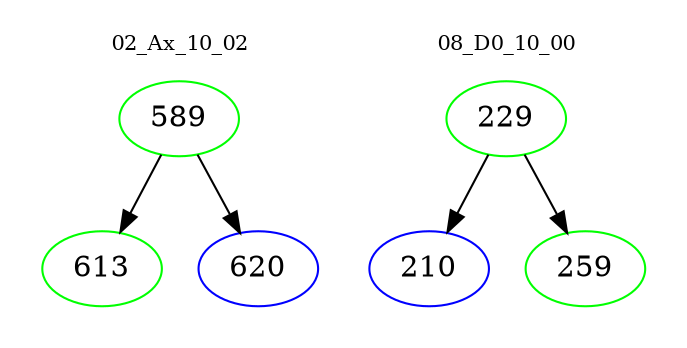digraph{
subgraph cluster_0 {
color = white
label = "02_Ax_10_02";
fontsize=10;
T0_589 [label="589", color="green"]
T0_589 -> T0_613 [color="black"]
T0_613 [label="613", color="green"]
T0_589 -> T0_620 [color="black"]
T0_620 [label="620", color="blue"]
}
subgraph cluster_1 {
color = white
label = "08_D0_10_00";
fontsize=10;
T1_229 [label="229", color="green"]
T1_229 -> T1_210 [color="black"]
T1_210 [label="210", color="blue"]
T1_229 -> T1_259 [color="black"]
T1_259 [label="259", color="green"]
}
}
